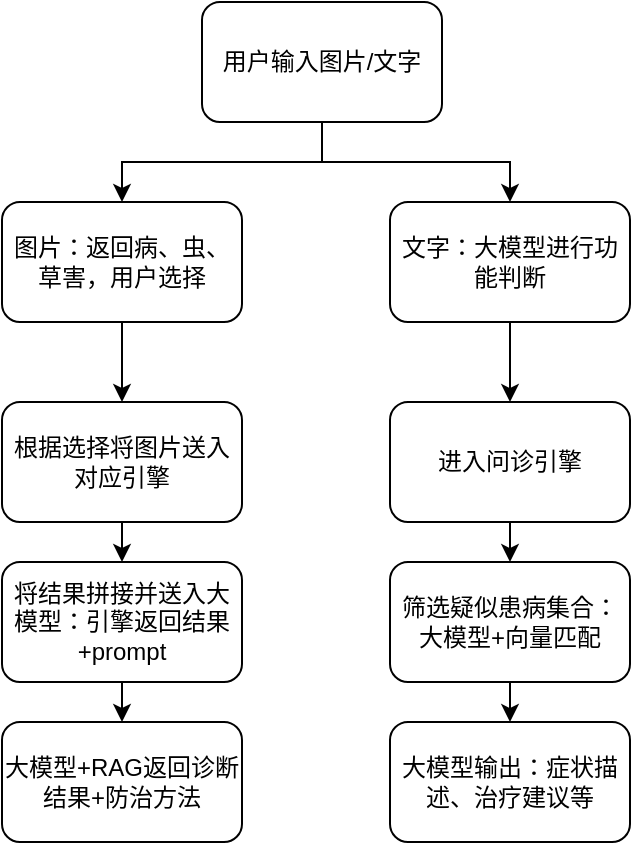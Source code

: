 <mxfile version="24.7.17">
  <diagram name="第 1 页" id="eMxHRLZWBAImxVuN15dN">
    <mxGraphModel dx="1050" dy="593" grid="1" gridSize="10" guides="1" tooltips="1" connect="1" arrows="1" fold="1" page="1" pageScale="1" pageWidth="827" pageHeight="1169" math="0" shadow="0">
      <root>
        <mxCell id="0" />
        <mxCell id="1" parent="0" />
        <mxCell id="rBL1BOkcqFpo-R5JIP8m-11" style="edgeStyle=orthogonalEdgeStyle;rounded=0;orthogonalLoop=1;jettySize=auto;html=1;exitX=0.5;exitY=1;exitDx=0;exitDy=0;entryX=0.5;entryY=0;entryDx=0;entryDy=0;" edge="1" parent="1" source="rBL1BOkcqFpo-R5JIP8m-1" target="rBL1BOkcqFpo-R5JIP8m-2">
          <mxGeometry relative="1" as="geometry">
            <Array as="points">
              <mxPoint x="380" y="180" />
              <mxPoint x="280" y="180" />
            </Array>
          </mxGeometry>
        </mxCell>
        <mxCell id="rBL1BOkcqFpo-R5JIP8m-12" style="edgeStyle=orthogonalEdgeStyle;rounded=0;orthogonalLoop=1;jettySize=auto;html=1;exitX=0.5;exitY=1;exitDx=0;exitDy=0;entryX=0.5;entryY=0;entryDx=0;entryDy=0;" edge="1" parent="1" source="rBL1BOkcqFpo-R5JIP8m-1" target="rBL1BOkcqFpo-R5JIP8m-7">
          <mxGeometry relative="1" as="geometry" />
        </mxCell>
        <mxCell id="rBL1BOkcqFpo-R5JIP8m-1" value="用户输入图片/文字" style="rounded=1;whiteSpace=wrap;html=1;" vertex="1" parent="1">
          <mxGeometry x="320" y="100" width="120" height="60" as="geometry" />
        </mxCell>
        <mxCell id="rBL1BOkcqFpo-R5JIP8m-13" style="edgeStyle=orthogonalEdgeStyle;rounded=0;orthogonalLoop=1;jettySize=auto;html=1;exitX=0.5;exitY=1;exitDx=0;exitDy=0;entryX=0.5;entryY=0;entryDx=0;entryDy=0;" edge="1" parent="1" source="rBL1BOkcqFpo-R5JIP8m-2" target="rBL1BOkcqFpo-R5JIP8m-4">
          <mxGeometry relative="1" as="geometry" />
        </mxCell>
        <mxCell id="rBL1BOkcqFpo-R5JIP8m-2" value="图片：返回病、虫、草害，用户选择" style="rounded=1;whiteSpace=wrap;html=1;" vertex="1" parent="1">
          <mxGeometry x="220" y="200" width="120" height="60" as="geometry" />
        </mxCell>
        <mxCell id="rBL1BOkcqFpo-R5JIP8m-16" style="edgeStyle=orthogonalEdgeStyle;rounded=0;orthogonalLoop=1;jettySize=auto;html=1;exitX=0.5;exitY=1;exitDx=0;exitDy=0;entryX=0.5;entryY=0;entryDx=0;entryDy=0;" edge="1" parent="1" source="rBL1BOkcqFpo-R5JIP8m-3" target="rBL1BOkcqFpo-R5JIP8m-8">
          <mxGeometry relative="1" as="geometry" />
        </mxCell>
        <mxCell id="rBL1BOkcqFpo-R5JIP8m-3" value="进入问诊引擎" style="rounded=1;whiteSpace=wrap;html=1;" vertex="1" parent="1">
          <mxGeometry x="414" y="300" width="120" height="60" as="geometry" />
        </mxCell>
        <mxCell id="rBL1BOkcqFpo-R5JIP8m-14" style="edgeStyle=orthogonalEdgeStyle;rounded=0;orthogonalLoop=1;jettySize=auto;html=1;exitX=0.5;exitY=1;exitDx=0;exitDy=0;entryX=0.5;entryY=0;entryDx=0;entryDy=0;" edge="1" parent="1" source="rBL1BOkcqFpo-R5JIP8m-4" target="rBL1BOkcqFpo-R5JIP8m-5">
          <mxGeometry relative="1" as="geometry" />
        </mxCell>
        <mxCell id="rBL1BOkcqFpo-R5JIP8m-4" value="根据选择将图片送入对应引擎" style="rounded=1;whiteSpace=wrap;html=1;" vertex="1" parent="1">
          <mxGeometry x="220" y="300" width="120" height="60" as="geometry" />
        </mxCell>
        <mxCell id="rBL1BOkcqFpo-R5JIP8m-17" style="edgeStyle=orthogonalEdgeStyle;rounded=0;orthogonalLoop=1;jettySize=auto;html=1;exitX=0.5;exitY=1;exitDx=0;exitDy=0;entryX=0.5;entryY=0;entryDx=0;entryDy=0;" edge="1" parent="1" source="rBL1BOkcqFpo-R5JIP8m-5" target="rBL1BOkcqFpo-R5JIP8m-6">
          <mxGeometry relative="1" as="geometry" />
        </mxCell>
        <mxCell id="rBL1BOkcqFpo-R5JIP8m-5" value="将结果拼接并送入大模型：引擎返回结果+prompt" style="rounded=1;whiteSpace=wrap;html=1;" vertex="1" parent="1">
          <mxGeometry x="220" y="380" width="120" height="60" as="geometry" />
        </mxCell>
        <mxCell id="rBL1BOkcqFpo-R5JIP8m-6" value="大模型+RAG返回诊断结果+防治方法" style="rounded=1;whiteSpace=wrap;html=1;" vertex="1" parent="1">
          <mxGeometry x="220" y="460" width="120" height="60" as="geometry" />
        </mxCell>
        <mxCell id="rBL1BOkcqFpo-R5JIP8m-15" style="edgeStyle=orthogonalEdgeStyle;rounded=0;orthogonalLoop=1;jettySize=auto;html=1;exitX=0.5;exitY=1;exitDx=0;exitDy=0;entryX=0.5;entryY=0;entryDx=0;entryDy=0;" edge="1" parent="1" source="rBL1BOkcqFpo-R5JIP8m-7" target="rBL1BOkcqFpo-R5JIP8m-3">
          <mxGeometry relative="1" as="geometry" />
        </mxCell>
        <mxCell id="rBL1BOkcqFpo-R5JIP8m-7" value="文字：大模型进行功能判断" style="rounded=1;whiteSpace=wrap;html=1;" vertex="1" parent="1">
          <mxGeometry x="414" y="200" width="120" height="60" as="geometry" />
        </mxCell>
        <mxCell id="rBL1BOkcqFpo-R5JIP8m-18" style="edgeStyle=orthogonalEdgeStyle;rounded=0;orthogonalLoop=1;jettySize=auto;html=1;exitX=0.5;exitY=1;exitDx=0;exitDy=0;entryX=0.5;entryY=0;entryDx=0;entryDy=0;" edge="1" parent="1" source="rBL1BOkcqFpo-R5JIP8m-8" target="rBL1BOkcqFpo-R5JIP8m-10">
          <mxGeometry relative="1" as="geometry" />
        </mxCell>
        <mxCell id="rBL1BOkcqFpo-R5JIP8m-8" value="筛选疑似患病集合：大模型+向量匹配" style="rounded=1;whiteSpace=wrap;html=1;" vertex="1" parent="1">
          <mxGeometry x="414" y="380" width="120" height="60" as="geometry" />
        </mxCell>
        <mxCell id="rBL1BOkcqFpo-R5JIP8m-10" value="大模型输出：症状描述、治疗建议等" style="rounded=1;whiteSpace=wrap;html=1;" vertex="1" parent="1">
          <mxGeometry x="414" y="460" width="120" height="60" as="geometry" />
        </mxCell>
      </root>
    </mxGraphModel>
  </diagram>
</mxfile>
